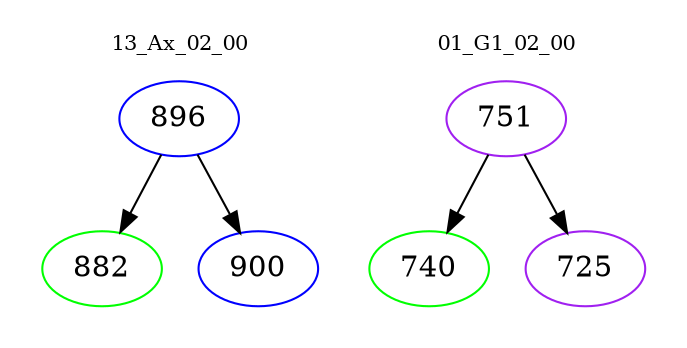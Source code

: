 digraph{
subgraph cluster_0 {
color = white
label = "13_Ax_02_00";
fontsize=10;
T0_896 [label="896", color="blue"]
T0_896 -> T0_882 [color="black"]
T0_882 [label="882", color="green"]
T0_896 -> T0_900 [color="black"]
T0_900 [label="900", color="blue"]
}
subgraph cluster_1 {
color = white
label = "01_G1_02_00";
fontsize=10;
T1_751 [label="751", color="purple"]
T1_751 -> T1_740 [color="black"]
T1_740 [label="740", color="green"]
T1_751 -> T1_725 [color="black"]
T1_725 [label="725", color="purple"]
}
}
